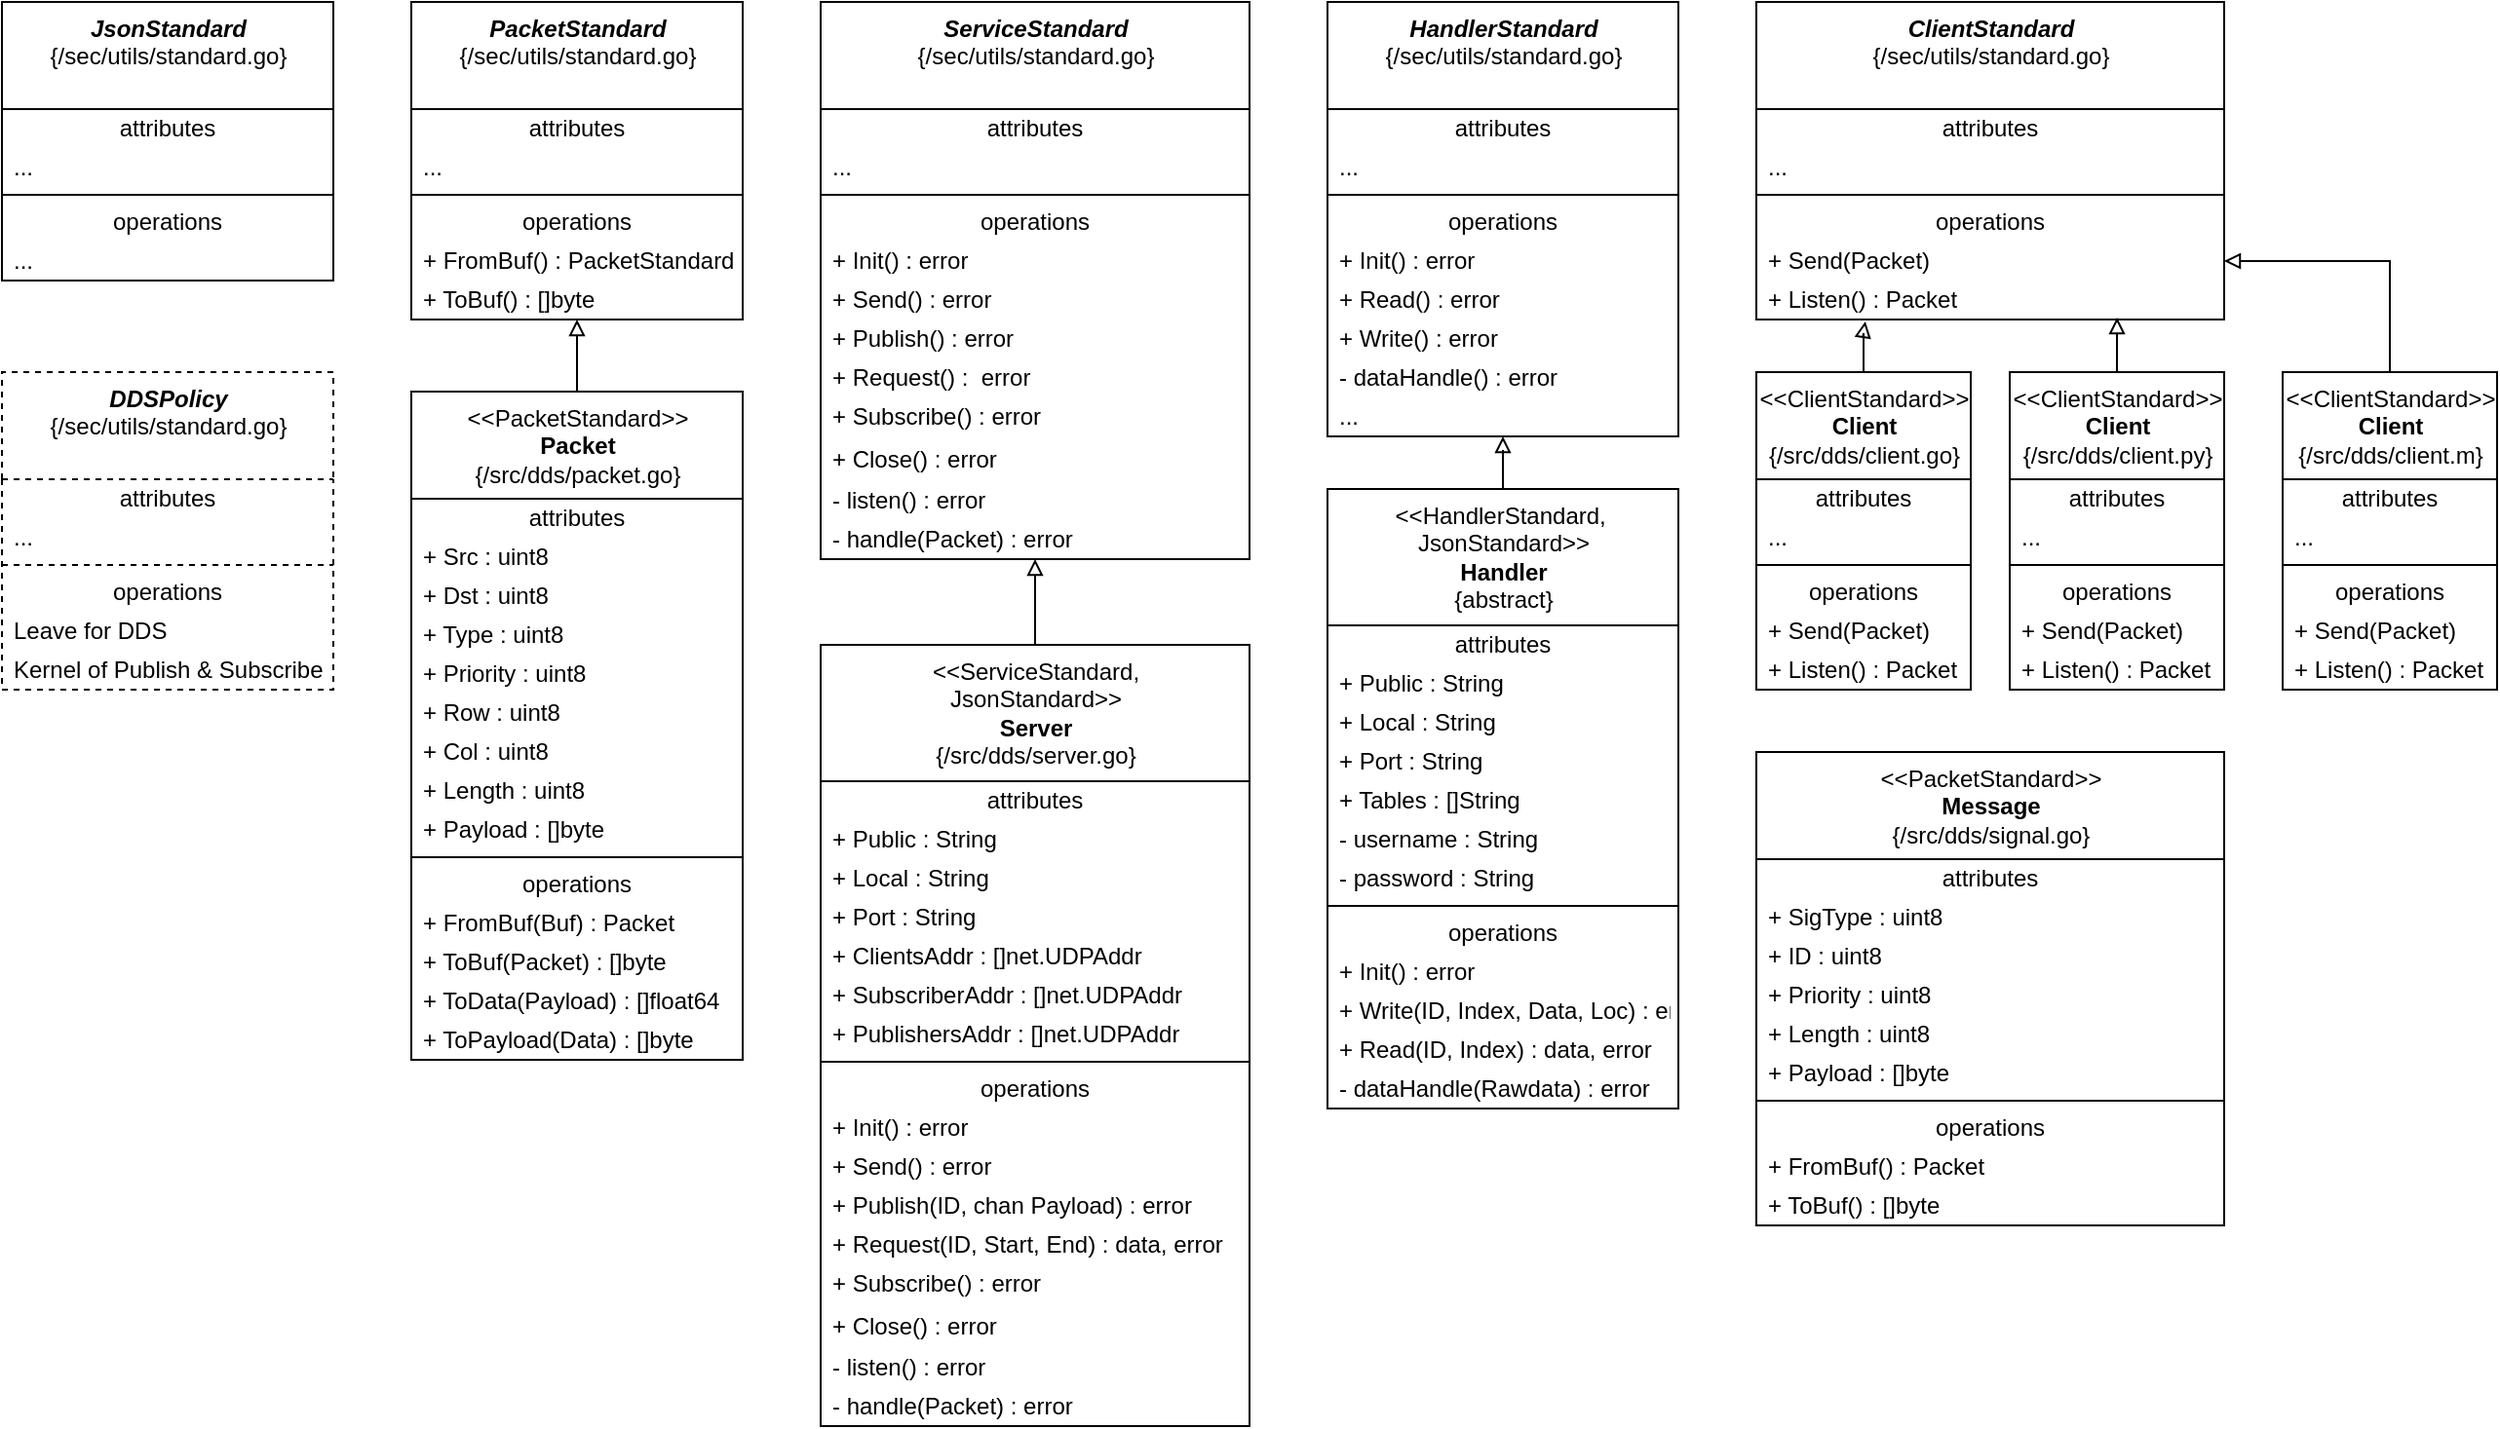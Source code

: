 <mxfile version="15.5.6" type="dropbox"><diagram id="cUIRpT0ftmqz_3MD-OUE" name="Page-1"><mxGraphModel dx="1936" dy="1995" grid="1" gridSize="10" guides="1" tooltips="1" connect="1" arrows="1" fold="1" page="1" pageScale="1" pageWidth="850" pageHeight="1100" math="0" shadow="0"><root><mxCell id="0"/><mxCell id="1" parent="0"/><mxCell id="BIV2j650MmfkXY9UXTct-92" style="edgeStyle=orthogonalEdgeStyle;rounded=0;orthogonalLoop=1;jettySize=auto;html=1;endArrow=block;endFill=0;entryX=0.233;entryY=1.05;entryDx=0;entryDy=0;entryPerimeter=0;" parent="1" source="CbJEF4vzGaJSLfr0gYo7-1" target="CbJEF4vzGaJSLfr0gYo7-112" edge="1"><mxGeometry relative="1" as="geometry"><mxPoint x="816" y="80" as="targetPoint"/></mxGeometry></mxCell><mxCell id="CbJEF4vzGaJSLfr0gYo7-1" value="&amp;lt;&amp;lt;ClientStandard&amp;gt;&amp;gt;&lt;br&gt;&lt;b&gt;Client&lt;/b&gt;&lt;br&gt;{/src/dds/client.go}" style="swimlane;fontStyle=0;align=center;verticalAlign=top;childLayout=stackLayout;horizontal=1;startSize=55;horizontalStack=0;resizeParent=1;resizeParentMax=0;resizeLast=0;collapsible=0;marginBottom=0;html=1;" parent="1" vertex="1"><mxGeometry x="760" y="90" width="110" height="163" as="geometry"/></mxCell><mxCell id="CbJEF4vzGaJSLfr0gYo7-2" value="attributes" style="text;html=1;strokeColor=none;fillColor=none;align=center;verticalAlign=middle;spacingLeft=4;spacingRight=4;overflow=hidden;rotatable=0;points=[[0,0.5],[1,0.5]];portConstraint=eastwest;" parent="CbJEF4vzGaJSLfr0gYo7-1" vertex="1"><mxGeometry y="55" width="110" height="20" as="geometry"/></mxCell><mxCell id="CbJEF4vzGaJSLfr0gYo7-5" value="..." style="text;html=1;strokeColor=none;fillColor=none;align=left;verticalAlign=middle;spacingLeft=4;spacingRight=4;overflow=hidden;rotatable=0;points=[[0,0.5],[1,0.5]];portConstraint=eastwest;" parent="CbJEF4vzGaJSLfr0gYo7-1" vertex="1"><mxGeometry y="75" width="110" height="20" as="geometry"/></mxCell><mxCell id="CbJEF4vzGaJSLfr0gYo7-6" value="" style="line;strokeWidth=1;fillColor=none;align=left;verticalAlign=middle;spacingTop=-1;spacingLeft=3;spacingRight=3;rotatable=0;labelPosition=right;points=[];portConstraint=eastwest;" parent="CbJEF4vzGaJSLfr0gYo7-1" vertex="1"><mxGeometry y="95" width="110" height="8" as="geometry"/></mxCell><mxCell id="CbJEF4vzGaJSLfr0gYo7-7" value="operations" style="text;html=1;strokeColor=none;fillColor=none;align=center;verticalAlign=middle;spacingLeft=4;spacingRight=4;overflow=hidden;rotatable=0;points=[[0,0.5],[1,0.5]];portConstraint=eastwest;" parent="CbJEF4vzGaJSLfr0gYo7-1" vertex="1"><mxGeometry y="103" width="110" height="20" as="geometry"/></mxCell><mxCell id="BIV2j650MmfkXY9UXTct-83" value="+&lt;span style=&quot;white-space: pre&quot;&gt; Send&lt;/span&gt;&lt;span style=&quot;white-space: pre&quot;&gt;(Packet) &lt;/span&gt;" style="text;html=1;strokeColor=none;fillColor=none;align=left;verticalAlign=middle;spacingLeft=4;spacingRight=4;overflow=hidden;rotatable=0;points=[[0,0.5],[1,0.5]];portConstraint=eastwest;" parent="CbJEF4vzGaJSLfr0gYo7-1" vertex="1"><mxGeometry y="123" width="110" height="20" as="geometry"/></mxCell><mxCell id="BIV2j650MmfkXY9UXTct-84" value="+&lt;span style=&quot;white-space: pre&quot;&gt; Listen&lt;/span&gt;&lt;span style=&quot;white-space: pre&quot;&gt;() : Packet &lt;/span&gt;" style="text;html=1;strokeColor=none;fillColor=none;align=left;verticalAlign=middle;spacingLeft=4;spacingRight=4;overflow=hidden;rotatable=0;points=[[0,0.5],[1,0.5]];portConstraint=eastwest;" parent="CbJEF4vzGaJSLfr0gYo7-1" vertex="1"><mxGeometry y="143" width="110" height="20" as="geometry"/></mxCell><mxCell id="CbJEF4vzGaJSLfr0gYo7-47" value="&lt;b&gt;&lt;i&gt;ClientStandard&lt;/i&gt;&lt;/b&gt;&lt;br&gt;{/sec/utils/standard.go}" style="swimlane;fontStyle=0;align=center;verticalAlign=top;childLayout=stackLayout;horizontal=1;startSize=55;horizontalStack=0;resizeParent=1;resizeParentMax=0;resizeLast=0;collapsible=0;marginBottom=0;html=1;" parent="1" vertex="1"><mxGeometry x="760" y="-100" width="240" height="163" as="geometry"/></mxCell><mxCell id="CbJEF4vzGaJSLfr0gYo7-48" value="attributes" style="text;html=1;strokeColor=none;fillColor=none;align=center;verticalAlign=middle;spacingLeft=4;spacingRight=4;overflow=hidden;rotatable=0;points=[[0,0.5],[1,0.5]];portConstraint=eastwest;" parent="CbJEF4vzGaJSLfr0gYo7-47" vertex="1"><mxGeometry y="55" width="240" height="20" as="geometry"/></mxCell><mxCell id="CbJEF4vzGaJSLfr0gYo7-49" value="..." style="text;html=1;strokeColor=none;fillColor=none;align=left;verticalAlign=middle;spacingLeft=4;spacingRight=4;overflow=hidden;rotatable=0;points=[[0,0.5],[1,0.5]];portConstraint=eastwest;" parent="CbJEF4vzGaJSLfr0gYo7-47" vertex="1"><mxGeometry y="75" width="240" height="20" as="geometry"/></mxCell><mxCell id="CbJEF4vzGaJSLfr0gYo7-50" value="" style="line;strokeWidth=1;fillColor=none;align=left;verticalAlign=middle;spacingTop=-1;spacingLeft=3;spacingRight=3;rotatable=0;labelPosition=right;points=[];portConstraint=eastwest;" parent="CbJEF4vzGaJSLfr0gYo7-47" vertex="1"><mxGeometry y="95" width="240" height="8" as="geometry"/></mxCell><mxCell id="CbJEF4vzGaJSLfr0gYo7-51" value="operations" style="text;html=1;strokeColor=none;fillColor=none;align=center;verticalAlign=middle;spacingLeft=4;spacingRight=4;overflow=hidden;rotatable=0;points=[[0,0.5],[1,0.5]];portConstraint=eastwest;" parent="CbJEF4vzGaJSLfr0gYo7-47" vertex="1"><mxGeometry y="103" width="240" height="20" as="geometry"/></mxCell><mxCell id="CbJEF4vzGaJSLfr0gYo7-52" value="+&lt;span style=&quot;white-space: pre&quot;&gt; Send&lt;/span&gt;&lt;span style=&quot;white-space: pre&quot;&gt;(Packet) &lt;/span&gt;" style="text;html=1;strokeColor=none;fillColor=none;align=left;verticalAlign=middle;spacingLeft=4;spacingRight=4;overflow=hidden;rotatable=0;points=[[0,0.5],[1,0.5]];portConstraint=eastwest;" parent="CbJEF4vzGaJSLfr0gYo7-47" vertex="1"><mxGeometry y="123" width="240" height="20" as="geometry"/></mxCell><mxCell id="CbJEF4vzGaJSLfr0gYo7-112" value="+&lt;span style=&quot;white-space: pre&quot;&gt; Listen&lt;/span&gt;&lt;span style=&quot;white-space: pre&quot;&gt;() : Packet &lt;/span&gt;" style="text;html=1;strokeColor=none;fillColor=none;align=left;verticalAlign=middle;spacingLeft=4;spacingRight=4;overflow=hidden;rotatable=0;points=[[0,0.5],[1,0.5]];portConstraint=eastwest;" parent="CbJEF4vzGaJSLfr0gYo7-47" vertex="1"><mxGeometry y="143" width="240" height="20" as="geometry"/></mxCell><mxCell id="CbJEF4vzGaJSLfr0gYo7-61" value="&lt;b&gt;&lt;i&gt;HandlerStandard&lt;/i&gt;&lt;/b&gt;&lt;br&gt;{/sec/utils/standard.go}" style="swimlane;fontStyle=0;align=center;verticalAlign=top;childLayout=stackLayout;horizontal=1;startSize=55;horizontalStack=0;resizeParent=1;resizeParentMax=0;resizeLast=0;collapsible=0;marginBottom=0;html=1;" parent="1" vertex="1"><mxGeometry x="540" y="-100" width="180" height="223" as="geometry"/></mxCell><mxCell id="CbJEF4vzGaJSLfr0gYo7-62" value="attributes" style="text;html=1;strokeColor=none;fillColor=none;align=center;verticalAlign=middle;spacingLeft=4;spacingRight=4;overflow=hidden;rotatable=0;points=[[0,0.5],[1,0.5]];portConstraint=eastwest;" parent="CbJEF4vzGaJSLfr0gYo7-61" vertex="1"><mxGeometry y="55" width="180" height="20" as="geometry"/></mxCell><mxCell id="CbJEF4vzGaJSLfr0gYo7-63" value="..." style="text;html=1;strokeColor=none;fillColor=none;align=left;verticalAlign=middle;spacingLeft=4;spacingRight=4;overflow=hidden;rotatable=0;points=[[0,0.5],[1,0.5]];portConstraint=eastwest;" parent="CbJEF4vzGaJSLfr0gYo7-61" vertex="1"><mxGeometry y="75" width="180" height="20" as="geometry"/></mxCell><mxCell id="CbJEF4vzGaJSLfr0gYo7-64" value="" style="line;strokeWidth=1;fillColor=none;align=left;verticalAlign=middle;spacingTop=-1;spacingLeft=3;spacingRight=3;rotatable=0;labelPosition=right;points=[];portConstraint=eastwest;" parent="CbJEF4vzGaJSLfr0gYo7-61" vertex="1"><mxGeometry y="95" width="180" height="8" as="geometry"/></mxCell><mxCell id="CbJEF4vzGaJSLfr0gYo7-65" value="operations" style="text;html=1;strokeColor=none;fillColor=none;align=center;verticalAlign=middle;spacingLeft=4;spacingRight=4;overflow=hidden;rotatable=0;points=[[0,0.5],[1,0.5]];portConstraint=eastwest;" parent="CbJEF4vzGaJSLfr0gYo7-61" vertex="1"><mxGeometry y="103" width="180" height="20" as="geometry"/></mxCell><mxCell id="CbJEF4vzGaJSLfr0gYo7-113" value="+ Init() : error&lt;span style=&quot;white-space: pre&quot;&gt; &lt;/span&gt;" style="text;html=1;strokeColor=none;fillColor=none;align=left;verticalAlign=middle;spacingLeft=4;spacingRight=4;overflow=hidden;rotatable=0;points=[[0,0.5],[1,0.5]];portConstraint=eastwest;" parent="CbJEF4vzGaJSLfr0gYo7-61" vertex="1"><mxGeometry y="123" width="180" height="20" as="geometry"/></mxCell><mxCell id="CbJEF4vzGaJSLfr0gYo7-66" value="+ Read()&lt;span style=&quot;white-space: pre&quot;&gt; : error &lt;/span&gt;" style="text;html=1;strokeColor=none;fillColor=none;align=left;verticalAlign=middle;spacingLeft=4;spacingRight=4;overflow=hidden;rotatable=0;points=[[0,0.5],[1,0.5]];portConstraint=eastwest;" parent="CbJEF4vzGaJSLfr0gYo7-61" vertex="1"><mxGeometry y="143" width="180" height="20" as="geometry"/></mxCell><mxCell id="CbJEF4vzGaJSLfr0gYo7-67" value="+&lt;span style=&quot;white-space: pre&quot;&gt; Write() : error &lt;/span&gt;" style="text;html=1;strokeColor=none;fillColor=none;align=left;verticalAlign=middle;spacingLeft=4;spacingRight=4;overflow=hidden;rotatable=0;points=[[0,0.5],[1,0.5]];portConstraint=eastwest;" parent="CbJEF4vzGaJSLfr0gYo7-61" vertex="1"><mxGeometry y="163" width="180" height="20" as="geometry"/></mxCell><mxCell id="CbJEF4vzGaJSLfr0gYo7-83" value="-&lt;span style=&quot;white-space: pre&quot;&gt; dataHandle&lt;/span&gt;&lt;span style=&quot;white-space: pre&quot;&gt;() : error &lt;/span&gt;" style="text;html=1;strokeColor=none;fillColor=none;align=left;verticalAlign=middle;spacingLeft=4;spacingRight=4;overflow=hidden;rotatable=0;points=[[0,0.5],[1,0.5]];portConstraint=eastwest;" parent="CbJEF4vzGaJSLfr0gYo7-61" vertex="1"><mxGeometry y="183" width="180" height="20" as="geometry"/></mxCell><mxCell id="CbJEF4vzGaJSLfr0gYo7-114" value="...&amp;nbsp;" style="text;html=1;strokeColor=none;fillColor=none;align=left;verticalAlign=middle;spacingLeft=4;spacingRight=4;overflow=hidden;rotatable=0;points=[[0,0.5],[1,0.5]];portConstraint=eastwest;" parent="CbJEF4vzGaJSLfr0gYo7-61" vertex="1"><mxGeometry y="203" width="180" height="20" as="geometry"/></mxCell><mxCell id="CbJEF4vzGaJSLfr0gYo7-70" value="&lt;b&gt;&lt;i&gt;ServiceStandard&lt;/i&gt;&lt;/b&gt;&lt;br&gt;{/sec/utils/standard.go}" style="swimlane;fontStyle=0;align=center;verticalAlign=top;childLayout=stackLayout;horizontal=1;startSize=55;horizontalStack=0;resizeParent=1;resizeParentMax=0;resizeLast=0;collapsible=0;marginBottom=0;html=1;" parent="1" vertex="1"><mxGeometry x="280" y="-100" width="220" height="286" as="geometry"/></mxCell><mxCell id="CbJEF4vzGaJSLfr0gYo7-71" value="attributes" style="text;html=1;strokeColor=none;fillColor=none;align=center;verticalAlign=middle;spacingLeft=4;spacingRight=4;overflow=hidden;rotatable=0;points=[[0,0.5],[1,0.5]];portConstraint=eastwest;" parent="CbJEF4vzGaJSLfr0gYo7-70" vertex="1"><mxGeometry y="55" width="220" height="20" as="geometry"/></mxCell><mxCell id="CbJEF4vzGaJSLfr0gYo7-72" value="..." style="text;html=1;strokeColor=none;fillColor=none;align=left;verticalAlign=middle;spacingLeft=4;spacingRight=4;overflow=hidden;rotatable=0;points=[[0,0.5],[1,0.5]];portConstraint=eastwest;" parent="CbJEF4vzGaJSLfr0gYo7-70" vertex="1"><mxGeometry y="75" width="220" height="20" as="geometry"/></mxCell><mxCell id="CbJEF4vzGaJSLfr0gYo7-73" value="" style="line;strokeWidth=1;fillColor=none;align=left;verticalAlign=middle;spacingTop=-1;spacingLeft=3;spacingRight=3;rotatable=0;labelPosition=right;points=[];portConstraint=eastwest;" parent="CbJEF4vzGaJSLfr0gYo7-70" vertex="1"><mxGeometry y="95" width="220" height="8" as="geometry"/></mxCell><mxCell id="CbJEF4vzGaJSLfr0gYo7-74" value="operations" style="text;html=1;strokeColor=none;fillColor=none;align=center;verticalAlign=middle;spacingLeft=4;spacingRight=4;overflow=hidden;rotatable=0;points=[[0,0.5],[1,0.5]];portConstraint=eastwest;" parent="CbJEF4vzGaJSLfr0gYo7-70" vertex="1"><mxGeometry y="103" width="220" height="20" as="geometry"/></mxCell><mxCell id="CbJEF4vzGaJSLfr0gYo7-75" value="+&lt;span style=&quot;white-space: pre&quot;&gt; Init&lt;/span&gt;&lt;span style=&quot;white-space: pre&quot;&gt;() : error &lt;/span&gt;" style="text;html=1;strokeColor=none;fillColor=none;align=left;verticalAlign=middle;spacingLeft=4;spacingRight=4;overflow=hidden;rotatable=0;points=[[0,0.5],[1,0.5]];portConstraint=eastwest;" parent="CbJEF4vzGaJSLfr0gYo7-70" vertex="1"><mxGeometry y="123" width="220" height="20" as="geometry"/></mxCell><mxCell id="CbJEF4vzGaJSLfr0gYo7-76" value="+&lt;span style=&quot;white-space: pre&quot;&gt; Send&lt;/span&gt;&lt;span style=&quot;white-space: pre&quot;&gt;() : error &lt;/span&gt;" style="text;html=1;strokeColor=none;fillColor=none;align=left;verticalAlign=middle;spacingLeft=4;spacingRight=4;overflow=hidden;rotatable=0;points=[[0,0.5],[1,0.5]];portConstraint=eastwest;" parent="CbJEF4vzGaJSLfr0gYo7-70" vertex="1"><mxGeometry y="143" width="220" height="20" as="geometry"/></mxCell><mxCell id="CbJEF4vzGaJSLfr0gYo7-77" value="+&lt;span style=&quot;white-space: pre&quot;&gt; Publish&lt;/span&gt;&lt;span style=&quot;white-space: pre&quot;&gt;() : error &lt;/span&gt;" style="text;html=1;strokeColor=none;fillColor=none;align=left;verticalAlign=middle;spacingLeft=4;spacingRight=4;overflow=hidden;rotatable=0;points=[[0,0.5],[1,0.5]];portConstraint=eastwest;" parent="CbJEF4vzGaJSLfr0gYo7-70" vertex="1"><mxGeometry y="163" width="220" height="20" as="geometry"/></mxCell><mxCell id="CbJEF4vzGaJSLfr0gYo7-78" value="+&lt;span style=&quot;white-space: pre&quot;&gt; Request&lt;/span&gt;&lt;span style=&quot;white-space: pre&quot;&gt;() :  error &lt;/span&gt;" style="text;html=1;strokeColor=none;fillColor=none;align=left;verticalAlign=middle;spacingLeft=4;spacingRight=4;overflow=hidden;rotatable=0;points=[[0,0.5],[1,0.5]];portConstraint=eastwest;" parent="CbJEF4vzGaJSLfr0gYo7-70" vertex="1"><mxGeometry y="183" width="220" height="20" as="geometry"/></mxCell><mxCell id="CbJEF4vzGaJSLfr0gYo7-79" value="+&lt;span style=&quot;white-space: pre&quot;&gt; Subscribe&lt;/span&gt;&lt;span style=&quot;white-space: pre&quot;&gt;() : error &lt;/span&gt;" style="text;html=1;strokeColor=none;fillColor=none;align=left;verticalAlign=middle;spacingLeft=4;spacingRight=4;overflow=hidden;rotatable=0;points=[[0,0.5],[1,0.5]];portConstraint=eastwest;" parent="CbJEF4vzGaJSLfr0gYo7-70" vertex="1"><mxGeometry y="203" width="220" height="20" as="geometry"/></mxCell><mxCell id="CbJEF4vzGaJSLfr0gYo7-80" value="+&lt;span style=&quot;white-space: pre&quot;&gt; Close&lt;/span&gt;&lt;span style=&quot;white-space: pre&quot;&gt;() : error &lt;/span&gt;" style="text;html=1;strokeColor=none;fillColor=none;align=left;verticalAlign=middle;spacingLeft=4;spacingRight=4;overflow=hidden;rotatable=0;points=[[0,0.5],[1,0.5]];portConstraint=eastwest;" parent="CbJEF4vzGaJSLfr0gYo7-70" vertex="1"><mxGeometry y="223" width="220" height="23" as="geometry"/></mxCell><mxCell id="CbJEF4vzGaJSLfr0gYo7-81" value="- listen&lt;span style=&quot;white-space: pre&quot;&gt;() : error &lt;/span&gt;" style="text;html=1;strokeColor=none;fillColor=none;align=left;verticalAlign=middle;spacingLeft=4;spacingRight=4;overflow=hidden;rotatable=0;points=[[0,0.5],[1,0.5]];portConstraint=eastwest;" parent="CbJEF4vzGaJSLfr0gYo7-70" vertex="1"><mxGeometry y="246" width="220" height="20" as="geometry"/></mxCell><mxCell id="CbJEF4vzGaJSLfr0gYo7-82" value="- handle&lt;span style=&quot;white-space: pre&quot;&gt;(Packet) : error &lt;/span&gt;" style="text;html=1;strokeColor=none;fillColor=none;align=left;verticalAlign=middle;spacingLeft=4;spacingRight=4;overflow=hidden;rotatable=0;points=[[0,0.5],[1,0.5]];portConstraint=eastwest;" parent="CbJEF4vzGaJSLfr0gYo7-70" vertex="1"><mxGeometry y="266" width="220" height="20" as="geometry"/></mxCell><mxCell id="BIV2j650MmfkXY9UXTct-93" style="edgeStyle=orthogonalEdgeStyle;rounded=0;orthogonalLoop=1;jettySize=auto;html=1;entryX=0.771;entryY=0.95;entryDx=0;entryDy=0;entryPerimeter=0;endArrow=block;endFill=0;" parent="1" source="CbJEF4vzGaJSLfr0gYo7-84" target="CbJEF4vzGaJSLfr0gYo7-112" edge="1"><mxGeometry relative="1" as="geometry"/></mxCell><mxCell id="CbJEF4vzGaJSLfr0gYo7-84" value="&amp;lt;&amp;lt;ClientStandard&amp;gt;&amp;gt;&lt;br&gt;&lt;b&gt;Client&lt;/b&gt;&lt;br&gt;{/src/dds/client.py}" style="swimlane;fontStyle=0;align=center;verticalAlign=top;childLayout=stackLayout;horizontal=1;startSize=55;horizontalStack=0;resizeParent=1;resizeParentMax=0;resizeLast=0;collapsible=0;marginBottom=0;html=1;" parent="1" vertex="1"><mxGeometry x="890" y="90" width="110" height="163" as="geometry"/></mxCell><mxCell id="CbJEF4vzGaJSLfr0gYo7-85" value="attributes" style="text;html=1;strokeColor=none;fillColor=none;align=center;verticalAlign=middle;spacingLeft=4;spacingRight=4;overflow=hidden;rotatable=0;points=[[0,0.5],[1,0.5]];portConstraint=eastwest;" parent="CbJEF4vzGaJSLfr0gYo7-84" vertex="1"><mxGeometry y="55" width="110" height="20" as="geometry"/></mxCell><mxCell id="CbJEF4vzGaJSLfr0gYo7-88" value="..." style="text;html=1;strokeColor=none;fillColor=none;align=left;verticalAlign=middle;spacingLeft=4;spacingRight=4;overflow=hidden;rotatable=0;points=[[0,0.5],[1,0.5]];portConstraint=eastwest;" parent="CbJEF4vzGaJSLfr0gYo7-84" vertex="1"><mxGeometry y="75" width="110" height="20" as="geometry"/></mxCell><mxCell id="CbJEF4vzGaJSLfr0gYo7-89" value="" style="line;strokeWidth=1;fillColor=none;align=left;verticalAlign=middle;spacingTop=-1;spacingLeft=3;spacingRight=3;rotatable=0;labelPosition=right;points=[];portConstraint=eastwest;" parent="CbJEF4vzGaJSLfr0gYo7-84" vertex="1"><mxGeometry y="95" width="110" height="8" as="geometry"/></mxCell><mxCell id="CbJEF4vzGaJSLfr0gYo7-90" value="operations" style="text;html=1;strokeColor=none;fillColor=none;align=center;verticalAlign=middle;spacingLeft=4;spacingRight=4;overflow=hidden;rotatable=0;points=[[0,0.5],[1,0.5]];portConstraint=eastwest;" parent="CbJEF4vzGaJSLfr0gYo7-84" vertex="1"><mxGeometry y="103" width="110" height="20" as="geometry"/></mxCell><mxCell id="BIV2j650MmfkXY9UXTct-81" value="+&lt;span style=&quot;white-space: pre&quot;&gt; Send&lt;/span&gt;&lt;span style=&quot;white-space: pre&quot;&gt;(Packet) &lt;/span&gt;" style="text;html=1;strokeColor=none;fillColor=none;align=left;verticalAlign=middle;spacingLeft=4;spacingRight=4;overflow=hidden;rotatable=0;points=[[0,0.5],[1,0.5]];portConstraint=eastwest;" parent="CbJEF4vzGaJSLfr0gYo7-84" vertex="1"><mxGeometry y="123" width="110" height="20" as="geometry"/></mxCell><mxCell id="BIV2j650MmfkXY9UXTct-82" value="+&lt;span style=&quot;white-space: pre&quot;&gt; Listen&lt;/span&gt;&lt;span style=&quot;white-space: pre&quot;&gt;() : Packet &lt;/span&gt;" style="text;html=1;strokeColor=none;fillColor=none;align=left;verticalAlign=middle;spacingLeft=4;spacingRight=4;overflow=hidden;rotatable=0;points=[[0,0.5],[1,0.5]];portConstraint=eastwest;" parent="CbJEF4vzGaJSLfr0gYo7-84" vertex="1"><mxGeometry y="143" width="110" height="20" as="geometry"/></mxCell><mxCell id="BIV2j650MmfkXY9UXTct-86" style="edgeStyle=orthogonalEdgeStyle;rounded=0;orthogonalLoop=1;jettySize=auto;html=1;endArrow=block;endFill=0;" parent="1" source="CbJEF4vzGaJSLfr0gYo7-96" target="CbJEF4vzGaJSLfr0gYo7-70" edge="1"><mxGeometry relative="1" as="geometry"/></mxCell><mxCell id="CbJEF4vzGaJSLfr0gYo7-96" value="&amp;lt;&amp;lt;ServiceStandard, &lt;br&gt;JsonStandard&amp;gt;&amp;gt;&lt;br&gt;&lt;b&gt;Server&lt;/b&gt;&lt;br&gt;{/src/dds/server.go}" style="swimlane;fontStyle=0;align=center;verticalAlign=top;childLayout=stackLayout;horizontal=1;startSize=70;horizontalStack=0;resizeParent=1;resizeParentMax=0;resizeLast=0;collapsible=0;marginBottom=0;html=1;" parent="1" vertex="1"><mxGeometry x="280" y="230" width="220" height="401" as="geometry"/></mxCell><mxCell id="CbJEF4vzGaJSLfr0gYo7-97" value="attributes" style="text;html=1;strokeColor=none;fillColor=none;align=center;verticalAlign=middle;spacingLeft=4;spacingRight=4;overflow=hidden;rotatable=0;points=[[0,0.5],[1,0.5]];portConstraint=eastwest;" parent="CbJEF4vzGaJSLfr0gYo7-96" vertex="1"><mxGeometry y="70" width="220" height="20" as="geometry"/></mxCell><mxCell id="BIV2j650MmfkXY9UXTct-21" value="+ Public : String" style="text;html=1;strokeColor=none;fillColor=none;align=left;verticalAlign=middle;spacingLeft=4;spacingRight=4;overflow=hidden;rotatable=0;points=[[0,0.5],[1,0.5]];portConstraint=eastwest;" parent="CbJEF4vzGaJSLfr0gYo7-96" vertex="1"><mxGeometry y="90" width="220" height="20" as="geometry"/></mxCell><mxCell id="CbJEF4vzGaJSLfr0gYo7-98" value="+ Local : String" style="text;html=1;strokeColor=none;fillColor=none;align=left;verticalAlign=middle;spacingLeft=4;spacingRight=4;overflow=hidden;rotatable=0;points=[[0,0.5],[1,0.5]];portConstraint=eastwest;" parent="CbJEF4vzGaJSLfr0gYo7-96" vertex="1"><mxGeometry y="110" width="220" height="20" as="geometry"/></mxCell><mxCell id="BIV2j650MmfkXY9UXTct-19" value="+ Port : String" style="text;html=1;strokeColor=none;fillColor=none;align=left;verticalAlign=middle;spacingLeft=4;spacingRight=4;overflow=hidden;rotatable=0;points=[[0,0.5],[1,0.5]];portConstraint=eastwest;" parent="CbJEF4vzGaJSLfr0gYo7-96" vertex="1"><mxGeometry y="130" width="220" height="20" as="geometry"/></mxCell><mxCell id="BIV2j650MmfkXY9UXTct-24" value="+ ClientsAddr :&amp;nbsp;[]net.UDPAddr" style="text;html=1;strokeColor=none;fillColor=none;align=left;verticalAlign=middle;spacingLeft=4;spacingRight=4;overflow=hidden;rotatable=0;points=[[0,0.5],[1,0.5]];portConstraint=eastwest;" parent="CbJEF4vzGaJSLfr0gYo7-96" vertex="1"><mxGeometry y="150" width="220" height="20" as="geometry"/></mxCell><mxCell id="BIV2j650MmfkXY9UXTct-22" value="+ SubscriberAddr : []net.UDPAddr" style="text;html=1;strokeColor=none;fillColor=none;align=left;verticalAlign=middle;spacingLeft=4;spacingRight=4;overflow=hidden;rotatable=0;points=[[0,0.5],[1,0.5]];portConstraint=eastwest;" parent="CbJEF4vzGaJSLfr0gYo7-96" vertex="1"><mxGeometry y="170" width="220" height="20" as="geometry"/></mxCell><mxCell id="BIV2j650MmfkXY9UXTct-23" value="+ PublishersAddr : []net.UDPAddr" style="text;html=1;strokeColor=none;fillColor=none;align=left;verticalAlign=middle;spacingLeft=4;spacingRight=4;overflow=hidden;rotatable=0;points=[[0,0.5],[1,0.5]];portConstraint=eastwest;" parent="CbJEF4vzGaJSLfr0gYo7-96" vertex="1"><mxGeometry y="190" width="220" height="20" as="geometry"/></mxCell><mxCell id="CbJEF4vzGaJSLfr0gYo7-101" value="" style="line;strokeWidth=1;fillColor=none;align=left;verticalAlign=middle;spacingTop=-1;spacingLeft=3;spacingRight=3;rotatable=0;labelPosition=right;points=[];portConstraint=eastwest;" parent="CbJEF4vzGaJSLfr0gYo7-96" vertex="1"><mxGeometry y="210" width="220" height="8" as="geometry"/></mxCell><mxCell id="CbJEF4vzGaJSLfr0gYo7-102" value="operations" style="text;html=1;strokeColor=none;fillColor=none;align=center;verticalAlign=middle;spacingLeft=4;spacingRight=4;overflow=hidden;rotatable=0;points=[[0,0.5],[1,0.5]];portConstraint=eastwest;" parent="CbJEF4vzGaJSLfr0gYo7-96" vertex="1"><mxGeometry y="218" width="220" height="20" as="geometry"/></mxCell><mxCell id="BIV2j650MmfkXY9UXTct-2" value="+&lt;span style=&quot;white-space: pre&quot;&gt; Init&lt;/span&gt;&lt;span style=&quot;white-space: pre&quot;&gt;() : error &lt;/span&gt;" style="text;html=1;strokeColor=none;fillColor=none;align=left;verticalAlign=middle;spacingLeft=4;spacingRight=4;overflow=hidden;rotatable=0;points=[[0,0.5],[1,0.5]];portConstraint=eastwest;" parent="CbJEF4vzGaJSLfr0gYo7-96" vertex="1"><mxGeometry y="238" width="220" height="20" as="geometry"/></mxCell><mxCell id="BIV2j650MmfkXY9UXTct-27" value="+&lt;span style=&quot;white-space: pre&quot;&gt; Send&lt;/span&gt;&lt;span style=&quot;white-space: pre&quot;&gt;() : error &lt;/span&gt;" style="text;html=1;strokeColor=none;fillColor=none;align=left;verticalAlign=middle;spacingLeft=4;spacingRight=4;overflow=hidden;rotatable=0;points=[[0,0.5],[1,0.5]];portConstraint=eastwest;" parent="CbJEF4vzGaJSLfr0gYo7-96" vertex="1"><mxGeometry y="258" width="220" height="20" as="geometry"/></mxCell><mxCell id="BIV2j650MmfkXY9UXTct-3" value="+&lt;span style=&quot;white-space: pre&quot;&gt; Publish&lt;/span&gt;&lt;span style=&quot;white-space: pre&quot;&gt;(ID, chan Payload) : error &lt;/span&gt;" style="text;html=1;strokeColor=none;fillColor=none;align=left;verticalAlign=middle;spacingLeft=4;spacingRight=4;overflow=hidden;rotatable=0;points=[[0,0.5],[1,0.5]];portConstraint=eastwest;" parent="CbJEF4vzGaJSLfr0gYo7-96" vertex="1"><mxGeometry y="278" width="220" height="20" as="geometry"/></mxCell><mxCell id="BIV2j650MmfkXY9UXTct-4" value="+&lt;span style=&quot;white-space: pre&quot;&gt; Request&lt;/span&gt;&lt;span style=&quot;white-space: pre&quot;&gt;(ID, Start, End) : data, error &lt;/span&gt;" style="text;html=1;strokeColor=none;fillColor=none;align=left;verticalAlign=middle;spacingLeft=4;spacingRight=4;overflow=hidden;rotatable=0;points=[[0,0.5],[1,0.5]];portConstraint=eastwest;" parent="CbJEF4vzGaJSLfr0gYo7-96" vertex="1"><mxGeometry y="298" width="220" height="20" as="geometry"/></mxCell><mxCell id="BIV2j650MmfkXY9UXTct-25" value="+&lt;span style=&quot;white-space: pre&quot;&gt; Subscribe&lt;/span&gt;&lt;span style=&quot;white-space: pre&quot;&gt;() : error &lt;/span&gt;" style="text;html=1;strokeColor=none;fillColor=none;align=left;verticalAlign=middle;spacingLeft=4;spacingRight=4;overflow=hidden;rotatable=0;points=[[0,0.5],[1,0.5]];portConstraint=eastwest;" parent="CbJEF4vzGaJSLfr0gYo7-96" vertex="1"><mxGeometry y="318" width="220" height="20" as="geometry"/></mxCell><mxCell id="BIV2j650MmfkXY9UXTct-5" value="+&lt;span style=&quot;white-space: pre&quot;&gt; Close&lt;/span&gt;&lt;span style=&quot;white-space: pre&quot;&gt;() : error &lt;/span&gt;" style="text;html=1;strokeColor=none;fillColor=none;align=left;verticalAlign=middle;spacingLeft=4;spacingRight=4;overflow=hidden;rotatable=0;points=[[0,0.5],[1,0.5]];portConstraint=eastwest;" parent="CbJEF4vzGaJSLfr0gYo7-96" vertex="1"><mxGeometry y="338" width="220" height="23" as="geometry"/></mxCell><mxCell id="BIV2j650MmfkXY9UXTct-6" value="- listen&lt;span style=&quot;white-space: pre&quot;&gt;() : error &lt;/span&gt;" style="text;html=1;strokeColor=none;fillColor=none;align=left;verticalAlign=middle;spacingLeft=4;spacingRight=4;overflow=hidden;rotatable=0;points=[[0,0.5],[1,0.5]];portConstraint=eastwest;" parent="CbJEF4vzGaJSLfr0gYo7-96" vertex="1"><mxGeometry y="361" width="220" height="20" as="geometry"/></mxCell><mxCell id="BIV2j650MmfkXY9UXTct-7" value="- handle&lt;span style=&quot;white-space: pre&quot;&gt;(Packet) : error &lt;/span&gt;" style="text;html=1;strokeColor=none;fillColor=none;align=left;verticalAlign=middle;spacingLeft=4;spacingRight=4;overflow=hidden;rotatable=0;points=[[0,0.5],[1,0.5]];portConstraint=eastwest;" parent="CbJEF4vzGaJSLfr0gYo7-96" vertex="1"><mxGeometry y="381" width="220" height="20" as="geometry"/></mxCell><mxCell id="BIV2j650MmfkXY9UXTct-87" style="edgeStyle=orthogonalEdgeStyle;rounded=0;orthogonalLoop=1;jettySize=auto;html=1;endArrow=block;endFill=0;" parent="1" source="CbJEF4vzGaJSLfr0gYo7-104" target="CbJEF4vzGaJSLfr0gYo7-61" edge="1"><mxGeometry relative="1" as="geometry"/></mxCell><mxCell id="CbJEF4vzGaJSLfr0gYo7-104" value="&amp;lt;&amp;lt;HandlerStandard,&amp;nbsp;&lt;br&gt;JsonStandard&amp;gt;&amp;gt;&lt;br&gt;&lt;b&gt;Handler&lt;br&gt;&lt;/b&gt;{abstract}" style="swimlane;fontStyle=0;align=center;verticalAlign=top;childLayout=stackLayout;horizontal=1;startSize=70;horizontalStack=0;resizeParent=1;resizeParentMax=0;resizeLast=0;collapsible=0;marginBottom=0;html=1;" parent="1" vertex="1"><mxGeometry x="540" y="150" width="180" height="318" as="geometry"/></mxCell><mxCell id="CbJEF4vzGaJSLfr0gYo7-105" value="attributes" style="text;html=1;strokeColor=none;fillColor=none;align=center;verticalAlign=middle;spacingLeft=4;spacingRight=4;overflow=hidden;rotatable=0;points=[[0,0.5],[1,0.5]];portConstraint=eastwest;" parent="CbJEF4vzGaJSLfr0gYo7-104" vertex="1"><mxGeometry y="70" width="180" height="20" as="geometry"/></mxCell><mxCell id="BIV2j650MmfkXY9UXTct-20" value="+ Public : String" style="text;html=1;strokeColor=none;fillColor=none;align=left;verticalAlign=middle;spacingLeft=4;spacingRight=4;overflow=hidden;rotatable=0;points=[[0,0.5],[1,0.5]];portConstraint=eastwest;" parent="CbJEF4vzGaJSLfr0gYo7-104" vertex="1"><mxGeometry y="90" width="180" height="20" as="geometry"/></mxCell><mxCell id="CbJEF4vzGaJSLfr0gYo7-106" value="+ Local : String" style="text;html=1;strokeColor=none;fillColor=none;align=left;verticalAlign=middle;spacingLeft=4;spacingRight=4;overflow=hidden;rotatable=0;points=[[0,0.5],[1,0.5]];portConstraint=eastwest;" parent="CbJEF4vzGaJSLfr0gYo7-104" vertex="1"><mxGeometry y="110" width="180" height="20" as="geometry"/></mxCell><mxCell id="BIV2j650MmfkXY9UXTct-14" value="+ Port : String" style="text;html=1;strokeColor=none;fillColor=none;align=left;verticalAlign=middle;spacingLeft=4;spacingRight=4;overflow=hidden;rotatable=0;points=[[0,0.5],[1,0.5]];portConstraint=eastwest;" parent="CbJEF4vzGaJSLfr0gYo7-104" vertex="1"><mxGeometry y="130" width="180" height="20" as="geometry"/></mxCell><mxCell id="BIV2j650MmfkXY9UXTct-18" value="+ Tables : []String" style="text;html=1;strokeColor=none;fillColor=none;align=left;verticalAlign=middle;spacingLeft=4;spacingRight=4;overflow=hidden;rotatable=0;points=[[0,0.5],[1,0.5]];portConstraint=eastwest;" parent="CbJEF4vzGaJSLfr0gYo7-104" vertex="1"><mxGeometry y="150" width="180" height="20" as="geometry"/></mxCell><mxCell id="BIV2j650MmfkXY9UXTct-15" value="- username : String" style="text;html=1;strokeColor=none;fillColor=none;align=left;verticalAlign=middle;spacingLeft=4;spacingRight=4;overflow=hidden;rotatable=0;points=[[0,0.5],[1,0.5]];portConstraint=eastwest;" parent="CbJEF4vzGaJSLfr0gYo7-104" vertex="1"><mxGeometry y="170" width="180" height="20" as="geometry"/></mxCell><mxCell id="BIV2j650MmfkXY9UXTct-16" value="- password : String" style="text;html=1;strokeColor=none;fillColor=none;align=left;verticalAlign=middle;spacingLeft=4;spacingRight=4;overflow=hidden;rotatable=0;points=[[0,0.5],[1,0.5]];portConstraint=eastwest;" parent="CbJEF4vzGaJSLfr0gYo7-104" vertex="1"><mxGeometry y="190" width="180" height="20" as="geometry"/></mxCell><mxCell id="CbJEF4vzGaJSLfr0gYo7-109" value="" style="line;strokeWidth=1;fillColor=none;align=left;verticalAlign=middle;spacingTop=-1;spacingLeft=3;spacingRight=3;rotatable=0;labelPosition=right;points=[];portConstraint=eastwest;" parent="CbJEF4vzGaJSLfr0gYo7-104" vertex="1"><mxGeometry y="210" width="180" height="8" as="geometry"/></mxCell><mxCell id="CbJEF4vzGaJSLfr0gYo7-110" value="operations" style="text;html=1;strokeColor=none;fillColor=none;align=center;verticalAlign=middle;spacingLeft=4;spacingRight=4;overflow=hidden;rotatable=0;points=[[0,0.5],[1,0.5]];portConstraint=eastwest;" parent="CbJEF4vzGaJSLfr0gYo7-104" vertex="1"><mxGeometry y="218" width="180" height="20" as="geometry"/></mxCell><mxCell id="BIV2j650MmfkXY9UXTct-8" value="+ Init() : error&lt;span style=&quot;white-space: pre&quot;&gt; &lt;/span&gt;" style="text;html=1;strokeColor=none;fillColor=none;align=left;verticalAlign=middle;spacingLeft=4;spacingRight=4;overflow=hidden;rotatable=0;points=[[0,0.5],[1,0.5]];portConstraint=eastwest;" parent="CbJEF4vzGaJSLfr0gYo7-104" vertex="1"><mxGeometry y="238" width="180" height="20" as="geometry"/></mxCell><mxCell id="BIV2j650MmfkXY9UXTct-10" value="+&lt;span style=&quot;white-space: pre&quot;&gt; Write(ID, Index, Data, Loc) : error &lt;/span&gt;" style="text;html=1;strokeColor=none;fillColor=none;align=left;verticalAlign=middle;spacingLeft=4;spacingRight=4;overflow=hidden;rotatable=0;points=[[0,0.5],[1,0.5]];portConstraint=eastwest;" parent="CbJEF4vzGaJSLfr0gYo7-104" vertex="1"><mxGeometry y="258" width="180" height="20" as="geometry"/></mxCell><mxCell id="BIV2j650MmfkXY9UXTct-9" value="+ Read(ID, Index)&lt;span style=&quot;white-space: pre&quot;&gt; : data, error &lt;/span&gt;" style="text;html=1;strokeColor=none;fillColor=none;align=left;verticalAlign=middle;spacingLeft=4;spacingRight=4;overflow=hidden;rotatable=0;points=[[0,0.5],[1,0.5]];portConstraint=eastwest;" parent="CbJEF4vzGaJSLfr0gYo7-104" vertex="1"><mxGeometry y="278" width="180" height="20" as="geometry"/></mxCell><mxCell id="BIV2j650MmfkXY9UXTct-11" value="-&lt;span style=&quot;white-space: pre&quot;&gt; dataHandle&lt;/span&gt;&lt;span style=&quot;white-space: pre&quot;&gt;(Rawdata) : error &lt;/span&gt;" style="text;html=1;strokeColor=none;fillColor=none;align=left;verticalAlign=middle;spacingLeft=4;spacingRight=4;overflow=hidden;rotatable=0;points=[[0,0.5],[1,0.5]];portConstraint=eastwest;" parent="CbJEF4vzGaJSLfr0gYo7-104" vertex="1"><mxGeometry y="298" width="180" height="20" as="geometry"/></mxCell><mxCell id="BIV2j650MmfkXY9UXTct-32" value="&lt;b&gt;&lt;i&gt;PacketStandard&lt;/i&gt;&lt;/b&gt;&lt;br&gt;{/sec/utils/standard.go}" style="swimlane;fontStyle=0;align=center;verticalAlign=top;childLayout=stackLayout;horizontal=1;startSize=55;horizontalStack=0;resizeParent=1;resizeParentMax=0;resizeLast=0;collapsible=0;marginBottom=0;html=1;" parent="1" vertex="1"><mxGeometry x="70" y="-100" width="170" height="163" as="geometry"/></mxCell><mxCell id="BIV2j650MmfkXY9UXTct-33" value="attributes" style="text;html=1;strokeColor=none;fillColor=none;align=center;verticalAlign=middle;spacingLeft=4;spacingRight=4;overflow=hidden;rotatable=0;points=[[0,0.5],[1,0.5]];portConstraint=eastwest;" parent="BIV2j650MmfkXY9UXTct-32" vertex="1"><mxGeometry y="55" width="170" height="20" as="geometry"/></mxCell><mxCell id="BIV2j650MmfkXY9UXTct-36" value="..." style="text;html=1;strokeColor=none;fillColor=none;align=left;verticalAlign=middle;spacingLeft=4;spacingRight=4;overflow=hidden;rotatable=0;points=[[0,0.5],[1,0.5]];portConstraint=eastwest;" parent="BIV2j650MmfkXY9UXTct-32" vertex="1"><mxGeometry y="75" width="170" height="20" as="geometry"/></mxCell><mxCell id="BIV2j650MmfkXY9UXTct-37" value="" style="line;strokeWidth=1;fillColor=none;align=left;verticalAlign=middle;spacingTop=-1;spacingLeft=3;spacingRight=3;rotatable=0;labelPosition=right;points=[];portConstraint=eastwest;" parent="BIV2j650MmfkXY9UXTct-32" vertex="1"><mxGeometry y="95" width="170" height="8" as="geometry"/></mxCell><mxCell id="BIV2j650MmfkXY9UXTct-38" value="operations" style="text;html=1;strokeColor=none;fillColor=none;align=center;verticalAlign=middle;spacingLeft=4;spacingRight=4;overflow=hidden;rotatable=0;points=[[0,0.5],[1,0.5]];portConstraint=eastwest;" parent="BIV2j650MmfkXY9UXTct-32" vertex="1"><mxGeometry y="103" width="170" height="20" as="geometry"/></mxCell><mxCell id="BIV2j650MmfkXY9UXTct-39" value="+ FromBuf() : PacketStandard&lt;br&gt;+" style="text;html=1;strokeColor=none;fillColor=none;align=left;verticalAlign=middle;spacingLeft=4;spacingRight=4;overflow=hidden;rotatable=0;points=[[0,0.5],[1,0.5]];portConstraint=eastwest;" parent="BIV2j650MmfkXY9UXTct-32" vertex="1"><mxGeometry y="123" width="170" height="20" as="geometry"/></mxCell><mxCell id="BIV2j650MmfkXY9UXTct-40" value="+ ToBuf() : []byte&lt;br&gt;+" style="text;html=1;strokeColor=none;fillColor=none;align=left;verticalAlign=middle;spacingLeft=4;spacingRight=4;overflow=hidden;rotatable=0;points=[[0,0.5],[1,0.5]];portConstraint=eastwest;" parent="BIV2j650MmfkXY9UXTct-32" vertex="1"><mxGeometry y="143" width="170" height="20" as="geometry"/></mxCell><mxCell id="BIV2j650MmfkXY9UXTct-85" style="edgeStyle=orthogonalEdgeStyle;rounded=0;orthogonalLoop=1;jettySize=auto;html=1;endArrow=block;endFill=0;" parent="1" source="BIV2j650MmfkXY9UXTct-43" target="BIV2j650MmfkXY9UXTct-32" edge="1"><mxGeometry relative="1" as="geometry"/></mxCell><mxCell id="CbJEF4vzGaJSLfr0gYo7-17" value="&lt;b&gt;&lt;i&gt;JsonStandard&lt;/i&gt;&lt;br&gt;&lt;/b&gt;{/sec/utils/standard.go}" style="swimlane;fontStyle=0;align=center;verticalAlign=top;childLayout=stackLayout;horizontal=1;startSize=55;horizontalStack=0;resizeParent=1;resizeParentMax=0;resizeLast=0;collapsible=0;marginBottom=0;html=1;" parent="1" vertex="1"><mxGeometry x="-140" y="-100" width="170" height="143" as="geometry"/></mxCell><mxCell id="CbJEF4vzGaJSLfr0gYo7-33" value="attributes" style="text;html=1;strokeColor=none;fillColor=none;align=center;verticalAlign=middle;spacingLeft=4;spacingRight=4;overflow=hidden;rotatable=0;points=[[0,0.5],[1,0.5]];portConstraint=eastwest;" parent="CbJEF4vzGaJSLfr0gYo7-17" vertex="1"><mxGeometry y="55" width="170" height="20" as="geometry"/></mxCell><mxCell id="CbJEF4vzGaJSLfr0gYo7-21" value="..." style="text;html=1;strokeColor=none;fillColor=none;align=left;verticalAlign=middle;spacingLeft=4;spacingRight=4;overflow=hidden;rotatable=0;points=[[0,0.5],[1,0.5]];portConstraint=eastwest;" parent="CbJEF4vzGaJSLfr0gYo7-17" vertex="1"><mxGeometry y="75" width="170" height="20" as="geometry"/></mxCell><mxCell id="CbJEF4vzGaJSLfr0gYo7-22" value="" style="line;strokeWidth=1;fillColor=none;align=left;verticalAlign=middle;spacingTop=-1;spacingLeft=3;spacingRight=3;rotatable=0;labelPosition=right;points=[];portConstraint=eastwest;" parent="CbJEF4vzGaJSLfr0gYo7-17" vertex="1"><mxGeometry y="95" width="170" height="8" as="geometry"/></mxCell><mxCell id="CbJEF4vzGaJSLfr0gYo7-34" value="operations" style="text;html=1;strokeColor=none;fillColor=none;align=center;verticalAlign=middle;spacingLeft=4;spacingRight=4;overflow=hidden;rotatable=0;points=[[0,0.5],[1,0.5]];portConstraint=eastwest;" parent="CbJEF4vzGaJSLfr0gYo7-17" vertex="1"><mxGeometry y="103" width="170" height="20" as="geometry"/></mxCell><mxCell id="CbJEF4vzGaJSLfr0gYo7-23" value="&lt;span&gt;...&lt;/span&gt;" style="text;html=1;strokeColor=none;fillColor=none;align=left;verticalAlign=middle;spacingLeft=4;spacingRight=4;overflow=hidden;rotatable=0;points=[[0,0.5],[1,0.5]];portConstraint=eastwest;" parent="CbJEF4vzGaJSLfr0gYo7-17" vertex="1"><mxGeometry y="123" width="170" height="20" as="geometry"/></mxCell><mxCell id="BIV2j650MmfkXY9UXTct-43" value="&amp;lt;&amp;lt;PacketStandard&amp;gt;&amp;gt;&lt;br&gt;&lt;b&gt;Packet&lt;/b&gt;&lt;br&gt;{/src/dds/packet.go}" style="swimlane;fontStyle=0;align=center;verticalAlign=top;childLayout=stackLayout;horizontal=1;startSize=55;horizontalStack=0;resizeParent=1;resizeParentMax=0;resizeLast=0;collapsible=0;marginBottom=0;html=1;" parent="1" vertex="1"><mxGeometry x="70" y="100" width="170" height="343" as="geometry"/></mxCell><mxCell id="BIV2j650MmfkXY9UXTct-44" value="attributes" style="text;html=1;strokeColor=none;fillColor=none;align=center;verticalAlign=middle;spacingLeft=4;spacingRight=4;overflow=hidden;rotatable=0;points=[[0,0.5],[1,0.5]];portConstraint=eastwest;" parent="BIV2j650MmfkXY9UXTct-43" vertex="1"><mxGeometry y="55" width="170" height="20" as="geometry"/></mxCell><mxCell id="BIV2j650MmfkXY9UXTct-45" value="+ Src : uint8" style="text;html=1;strokeColor=none;fillColor=none;align=left;verticalAlign=middle;spacingLeft=4;spacingRight=4;overflow=hidden;rotatable=0;points=[[0,0.5],[1,0.5]];portConstraint=eastwest;" parent="BIV2j650MmfkXY9UXTct-43" vertex="1"><mxGeometry y="75" width="170" height="20" as="geometry"/></mxCell><mxCell id="BIV2j650MmfkXY9UXTct-52" value="+ Dst : uint8" style="text;html=1;strokeColor=none;fillColor=none;align=left;verticalAlign=middle;spacingLeft=4;spacingRight=4;overflow=hidden;rotatable=0;points=[[0,0.5],[1,0.5]];portConstraint=eastwest;" parent="BIV2j650MmfkXY9UXTct-43" vertex="1"><mxGeometry y="95" width="170" height="20" as="geometry"/></mxCell><mxCell id="BIV2j650MmfkXY9UXTct-53" value="+ Type : uint8" style="text;html=1;strokeColor=none;fillColor=none;align=left;verticalAlign=middle;spacingLeft=4;spacingRight=4;overflow=hidden;rotatable=0;points=[[0,0.5],[1,0.5]];portConstraint=eastwest;" parent="BIV2j650MmfkXY9UXTct-43" vertex="1"><mxGeometry y="115" width="170" height="20" as="geometry"/></mxCell><mxCell id="BIV2j650MmfkXY9UXTct-54" value="+ Priority : uint8" style="text;html=1;strokeColor=none;fillColor=none;align=left;verticalAlign=middle;spacingLeft=4;spacingRight=4;overflow=hidden;rotatable=0;points=[[0,0.5],[1,0.5]];portConstraint=eastwest;" parent="BIV2j650MmfkXY9UXTct-43" vertex="1"><mxGeometry y="135" width="170" height="20" as="geometry"/></mxCell><mxCell id="BIV2j650MmfkXY9UXTct-55" value="+ Row : uint8" style="text;html=1;strokeColor=none;fillColor=none;align=left;verticalAlign=middle;spacingLeft=4;spacingRight=4;overflow=hidden;rotatable=0;points=[[0,0.5],[1,0.5]];portConstraint=eastwest;" parent="BIV2j650MmfkXY9UXTct-43" vertex="1"><mxGeometry y="155" width="170" height="20" as="geometry"/></mxCell><mxCell id="BIV2j650MmfkXY9UXTct-56" value="+ Col : uint8" style="text;html=1;strokeColor=none;fillColor=none;align=left;verticalAlign=middle;spacingLeft=4;spacingRight=4;overflow=hidden;rotatable=0;points=[[0,0.5],[1,0.5]];portConstraint=eastwest;" parent="BIV2j650MmfkXY9UXTct-43" vertex="1"><mxGeometry y="175" width="170" height="20" as="geometry"/></mxCell><mxCell id="BIV2j650MmfkXY9UXTct-57" value="+ Length : uint8" style="text;html=1;strokeColor=none;fillColor=none;align=left;verticalAlign=middle;spacingLeft=4;spacingRight=4;overflow=hidden;rotatable=0;points=[[0,0.5],[1,0.5]];portConstraint=eastwest;" parent="BIV2j650MmfkXY9UXTct-43" vertex="1"><mxGeometry y="195" width="170" height="20" as="geometry"/></mxCell><mxCell id="BIV2j650MmfkXY9UXTct-58" value="+ Payload : []byte" style="text;html=1;strokeColor=none;fillColor=none;align=left;verticalAlign=middle;spacingLeft=4;spacingRight=4;overflow=hidden;rotatable=0;points=[[0,0.5],[1,0.5]];portConstraint=eastwest;" parent="BIV2j650MmfkXY9UXTct-43" vertex="1"><mxGeometry y="215" width="170" height="20" as="geometry"/></mxCell><mxCell id="BIV2j650MmfkXY9UXTct-48" value="" style="line;strokeWidth=1;fillColor=none;align=left;verticalAlign=middle;spacingTop=-1;spacingLeft=3;spacingRight=3;rotatable=0;labelPosition=right;points=[];portConstraint=eastwest;" parent="BIV2j650MmfkXY9UXTct-43" vertex="1"><mxGeometry y="235" width="170" height="8" as="geometry"/></mxCell><mxCell id="BIV2j650MmfkXY9UXTct-49" value="operations" style="text;html=1;strokeColor=none;fillColor=none;align=center;verticalAlign=middle;spacingLeft=4;spacingRight=4;overflow=hidden;rotatable=0;points=[[0,0.5],[1,0.5]];portConstraint=eastwest;" parent="BIV2j650MmfkXY9UXTct-43" vertex="1"><mxGeometry y="243" width="170" height="20" as="geometry"/></mxCell><mxCell id="BIV2j650MmfkXY9UXTct-50" value="+ FromBuf(Buf) : Packet" style="text;html=1;strokeColor=none;fillColor=none;align=left;verticalAlign=middle;spacingLeft=4;spacingRight=4;overflow=hidden;rotatable=0;points=[[0,0.5],[1,0.5]];portConstraint=eastwest;" parent="BIV2j650MmfkXY9UXTct-43" vertex="1"><mxGeometry y="263" width="170" height="20" as="geometry"/></mxCell><mxCell id="BIV2j650MmfkXY9UXTct-59" value="+ ToBuf(Packet) : []byte" style="text;html=1;strokeColor=none;fillColor=none;align=left;verticalAlign=middle;spacingLeft=4;spacingRight=4;overflow=hidden;rotatable=0;points=[[0,0.5],[1,0.5]];portConstraint=eastwest;" parent="BIV2j650MmfkXY9UXTct-43" vertex="1"><mxGeometry y="283" width="170" height="20" as="geometry"/></mxCell><mxCell id="BIV2j650MmfkXY9UXTct-74" value="+ ToData(Payload) : []float64" style="text;html=1;strokeColor=none;fillColor=none;align=left;verticalAlign=middle;spacingLeft=4;spacingRight=4;overflow=hidden;rotatable=0;points=[[0,0.5],[1,0.5]];portConstraint=eastwest;" parent="BIV2j650MmfkXY9UXTct-43" vertex="1"><mxGeometry y="303" width="170" height="20" as="geometry"/></mxCell><mxCell id="BIV2j650MmfkXY9UXTct-75" value="+ ToPayload(Data) : []byte" style="text;html=1;strokeColor=none;fillColor=none;align=left;verticalAlign=middle;spacingLeft=4;spacingRight=4;overflow=hidden;rotatable=0;points=[[0,0.5],[1,0.5]];portConstraint=eastwest;" parent="BIV2j650MmfkXY9UXTct-43" vertex="1"><mxGeometry y="323" width="170" height="20" as="geometry"/></mxCell><mxCell id="BIV2j650MmfkXY9UXTct-101" value="&amp;lt;&amp;lt;PacketStandard&amp;gt;&amp;gt;&lt;br&gt;&lt;b&gt;Message&lt;/b&gt;&lt;br&gt;{/src/dds/signal.go}" style="swimlane;fontStyle=0;align=center;verticalAlign=top;childLayout=stackLayout;horizontal=1;startSize=55;horizontalStack=0;resizeParent=1;resizeParentMax=0;resizeLast=0;collapsible=0;marginBottom=0;html=1;fillColor=#FFFFFF;" parent="1" vertex="1"><mxGeometry x="760" y="285" width="240" height="243" as="geometry"/></mxCell><mxCell id="BIV2j650MmfkXY9UXTct-102" value="attributes" style="text;html=1;strokeColor=none;fillColor=none;align=center;verticalAlign=middle;spacingLeft=4;spacingRight=4;overflow=hidden;rotatable=0;points=[[0,0.5],[1,0.5]];portConstraint=eastwest;" parent="BIV2j650MmfkXY9UXTct-101" vertex="1"><mxGeometry y="55" width="240" height="20" as="geometry"/></mxCell><mxCell id="BIV2j650MmfkXY9UXTct-120" value="+ SigType : uint8" style="text;html=1;strokeColor=none;fillColor=none;align=left;verticalAlign=middle;spacingLeft=4;spacingRight=4;overflow=hidden;rotatable=0;points=[[0,0.5],[1,0.5]];portConstraint=eastwest;" parent="BIV2j650MmfkXY9UXTct-101" vertex="1"><mxGeometry y="75" width="240" height="20" as="geometry"/></mxCell><mxCell id="BIV2j650MmfkXY9UXTct-119" value="+ ID : uint8" style="text;html=1;strokeColor=none;fillColor=none;align=left;verticalAlign=middle;spacingLeft=4;spacingRight=4;overflow=hidden;rotatable=0;points=[[0,0.5],[1,0.5]];portConstraint=eastwest;" parent="BIV2j650MmfkXY9UXTct-101" vertex="1"><mxGeometry y="95" width="240" height="20" as="geometry"/></mxCell><mxCell id="BIV2j650MmfkXY9UXTct-114" value="+ Priority : uint8" style="text;html=1;strokeColor=none;fillColor=none;align=left;verticalAlign=middle;spacingLeft=4;spacingRight=4;overflow=hidden;rotatable=0;points=[[0,0.5],[1,0.5]];portConstraint=eastwest;" parent="BIV2j650MmfkXY9UXTct-101" vertex="1"><mxGeometry y="115" width="240" height="20" as="geometry"/></mxCell><mxCell id="BIV2j650MmfkXY9UXTct-121" value="+ Length : uint8" style="text;html=1;strokeColor=none;fillColor=none;align=left;verticalAlign=middle;spacingLeft=4;spacingRight=4;overflow=hidden;rotatable=0;points=[[0,0.5],[1,0.5]];portConstraint=eastwest;" parent="BIV2j650MmfkXY9UXTct-101" vertex="1"><mxGeometry y="135" width="240" height="20" as="geometry"/></mxCell><mxCell id="BIV2j650MmfkXY9UXTct-122" value="+ Payload : []byte" style="text;html=1;strokeColor=none;fillColor=none;align=left;verticalAlign=middle;spacingLeft=4;spacingRight=4;overflow=hidden;rotatable=0;points=[[0,0.5],[1,0.5]];portConstraint=eastwest;" parent="BIV2j650MmfkXY9UXTct-101" vertex="1"><mxGeometry y="155" width="240" height="20" as="geometry"/></mxCell><mxCell id="BIV2j650MmfkXY9UXTct-106" value="" style="line;strokeWidth=1;fillColor=none;align=left;verticalAlign=middle;spacingTop=-1;spacingLeft=3;spacingRight=3;rotatable=0;labelPosition=right;points=[];portConstraint=eastwest;" parent="BIV2j650MmfkXY9UXTct-101" vertex="1"><mxGeometry y="175" width="240" height="8" as="geometry"/></mxCell><mxCell id="BIV2j650MmfkXY9UXTct-107" value="operations" style="text;html=1;strokeColor=none;fillColor=none;align=center;verticalAlign=middle;spacingLeft=4;spacingRight=4;overflow=hidden;rotatable=0;points=[[0,0.5],[1,0.5]];portConstraint=eastwest;" parent="BIV2j650MmfkXY9UXTct-101" vertex="1"><mxGeometry y="183" width="240" height="20" as="geometry"/></mxCell><mxCell id="BIV2j650MmfkXY9UXTct-108" value="+ FromBuf() : Packet" style="text;html=1;strokeColor=none;fillColor=none;align=left;verticalAlign=middle;spacingLeft=4;spacingRight=4;overflow=hidden;rotatable=0;points=[[0,0.5],[1,0.5]];portConstraint=eastwest;" parent="BIV2j650MmfkXY9UXTct-101" vertex="1"><mxGeometry y="203" width="240" height="20" as="geometry"/></mxCell><mxCell id="BIV2j650MmfkXY9UXTct-109" value="+ ToBuf() : []byte" style="text;html=1;strokeColor=none;fillColor=none;align=left;verticalAlign=middle;spacingLeft=4;spacingRight=4;overflow=hidden;rotatable=0;points=[[0,0.5],[1,0.5]];portConstraint=eastwest;" parent="BIV2j650MmfkXY9UXTct-101" vertex="1"><mxGeometry y="223" width="240" height="20" as="geometry"/></mxCell><mxCell id="BIV2j650MmfkXY9UXTct-123" value="&lt;b&gt;&lt;i&gt;DDSPolicy&lt;/i&gt;&lt;/b&gt;&lt;br&gt;{/sec/utils/standard.go}" style="swimlane;fontStyle=0;align=center;verticalAlign=top;childLayout=stackLayout;horizontal=1;startSize=55;horizontalStack=0;resizeParent=1;resizeParentMax=0;resizeLast=0;collapsible=0;marginBottom=0;html=1;fillColor=#FFFFFF;dashed=1;" parent="1" vertex="1"><mxGeometry x="-140" y="90" width="170" height="163" as="geometry"/></mxCell><mxCell id="BIV2j650MmfkXY9UXTct-124" value="attributes" style="text;html=1;strokeColor=none;fillColor=none;align=center;verticalAlign=middle;spacingLeft=4;spacingRight=4;overflow=hidden;rotatable=0;points=[[0,0.5],[1,0.5]];portConstraint=eastwest;" parent="BIV2j650MmfkXY9UXTct-123" vertex="1"><mxGeometry y="55" width="170" height="20" as="geometry"/></mxCell><mxCell id="BIV2j650MmfkXY9UXTct-127" value="..." style="text;html=1;strokeColor=none;fillColor=none;align=left;verticalAlign=middle;spacingLeft=4;spacingRight=4;overflow=hidden;rotatable=0;points=[[0,0.5],[1,0.5]];portConstraint=eastwest;" parent="BIV2j650MmfkXY9UXTct-123" vertex="1"><mxGeometry y="75" width="170" height="20" as="geometry"/></mxCell><mxCell id="BIV2j650MmfkXY9UXTct-128" value="" style="line;strokeWidth=1;fillColor=none;align=left;verticalAlign=middle;spacingTop=-1;spacingLeft=3;spacingRight=3;rotatable=0;labelPosition=right;points=[];portConstraint=eastwest;dashed=1;" parent="BIV2j650MmfkXY9UXTct-123" vertex="1"><mxGeometry y="95" width="170" height="8" as="geometry"/></mxCell><mxCell id="BIV2j650MmfkXY9UXTct-129" value="operations" style="text;html=1;strokeColor=none;fillColor=none;align=center;verticalAlign=middle;spacingLeft=4;spacingRight=4;overflow=hidden;rotatable=0;points=[[0,0.5],[1,0.5]];portConstraint=eastwest;" parent="BIV2j650MmfkXY9UXTct-123" vertex="1"><mxGeometry y="103" width="170" height="20" as="geometry"/></mxCell><mxCell id="BIV2j650MmfkXY9UXTct-130" value="Leave for DDS&amp;nbsp;" style="text;html=1;strokeColor=none;fillColor=none;align=left;verticalAlign=middle;spacingLeft=4;spacingRight=4;overflow=hidden;rotatable=0;points=[[0,0.5],[1,0.5]];portConstraint=eastwest;" parent="BIV2j650MmfkXY9UXTct-123" vertex="1"><mxGeometry y="123" width="170" height="20" as="geometry"/></mxCell><mxCell id="BIV2j650MmfkXY9UXTct-131" value="Kernel of Publish &amp;amp; Subscribe" style="text;html=1;strokeColor=none;fillColor=none;align=left;verticalAlign=middle;spacingLeft=4;spacingRight=4;overflow=hidden;rotatable=0;points=[[0,0.5],[1,0.5]];portConstraint=eastwest;" parent="BIV2j650MmfkXY9UXTct-123" vertex="1"><mxGeometry y="143" width="170" height="20" as="geometry"/></mxCell><mxCell id="4n1g83ude5sSgbZjVW17-8" style="edgeStyle=orthogonalEdgeStyle;rounded=0;orthogonalLoop=1;jettySize=auto;html=1;entryX=1;entryY=0.5;entryDx=0;entryDy=0;endFill=0;endArrow=block;" edge="1" parent="1" source="4n1g83ude5sSgbZjVW17-1" target="CbJEF4vzGaJSLfr0gYo7-52"><mxGeometry relative="1" as="geometry"/></mxCell><mxCell id="4n1g83ude5sSgbZjVW17-1" value="&amp;lt;&amp;lt;ClientStandard&amp;gt;&amp;gt;&lt;br&gt;&lt;b&gt;Client&lt;/b&gt;&lt;br&gt;{/src/dds/client.m}" style="swimlane;fontStyle=0;align=center;verticalAlign=top;childLayout=stackLayout;horizontal=1;startSize=55;horizontalStack=0;resizeParent=1;resizeParentMax=0;resizeLast=0;collapsible=0;marginBottom=0;html=1;" vertex="1" parent="1"><mxGeometry x="1030" y="90" width="110" height="163" as="geometry"/></mxCell><mxCell id="4n1g83ude5sSgbZjVW17-2" value="attributes" style="text;html=1;strokeColor=none;fillColor=none;align=center;verticalAlign=middle;spacingLeft=4;spacingRight=4;overflow=hidden;rotatable=0;points=[[0,0.5],[1,0.5]];portConstraint=eastwest;" vertex="1" parent="4n1g83ude5sSgbZjVW17-1"><mxGeometry y="55" width="110" height="20" as="geometry"/></mxCell><mxCell id="4n1g83ude5sSgbZjVW17-3" value="..." style="text;html=1;strokeColor=none;fillColor=none;align=left;verticalAlign=middle;spacingLeft=4;spacingRight=4;overflow=hidden;rotatable=0;points=[[0,0.5],[1,0.5]];portConstraint=eastwest;" vertex="1" parent="4n1g83ude5sSgbZjVW17-1"><mxGeometry y="75" width="110" height="20" as="geometry"/></mxCell><mxCell id="4n1g83ude5sSgbZjVW17-4" value="" style="line;strokeWidth=1;fillColor=none;align=left;verticalAlign=middle;spacingTop=-1;spacingLeft=3;spacingRight=3;rotatable=0;labelPosition=right;points=[];portConstraint=eastwest;" vertex="1" parent="4n1g83ude5sSgbZjVW17-1"><mxGeometry y="95" width="110" height="8" as="geometry"/></mxCell><mxCell id="4n1g83ude5sSgbZjVW17-5" value="operations" style="text;html=1;strokeColor=none;fillColor=none;align=center;verticalAlign=middle;spacingLeft=4;spacingRight=4;overflow=hidden;rotatable=0;points=[[0,0.5],[1,0.5]];portConstraint=eastwest;" vertex="1" parent="4n1g83ude5sSgbZjVW17-1"><mxGeometry y="103" width="110" height="20" as="geometry"/></mxCell><mxCell id="4n1g83ude5sSgbZjVW17-6" value="+&lt;span style=&quot;white-space: pre&quot;&gt; Send&lt;/span&gt;&lt;span style=&quot;white-space: pre&quot;&gt;(Packet) &lt;/span&gt;" style="text;html=1;strokeColor=none;fillColor=none;align=left;verticalAlign=middle;spacingLeft=4;spacingRight=4;overflow=hidden;rotatable=0;points=[[0,0.5],[1,0.5]];portConstraint=eastwest;" vertex="1" parent="4n1g83ude5sSgbZjVW17-1"><mxGeometry y="123" width="110" height="20" as="geometry"/></mxCell><mxCell id="4n1g83ude5sSgbZjVW17-7" value="+&lt;span style=&quot;white-space: pre&quot;&gt; Listen&lt;/span&gt;&lt;span style=&quot;white-space: pre&quot;&gt;() : Packet &lt;/span&gt;" style="text;html=1;strokeColor=none;fillColor=none;align=left;verticalAlign=middle;spacingLeft=4;spacingRight=4;overflow=hidden;rotatable=0;points=[[0,0.5],[1,0.5]];portConstraint=eastwest;" vertex="1" parent="4n1g83ude5sSgbZjVW17-1"><mxGeometry y="143" width="110" height="20" as="geometry"/></mxCell></root></mxGraphModel></diagram></mxfile>